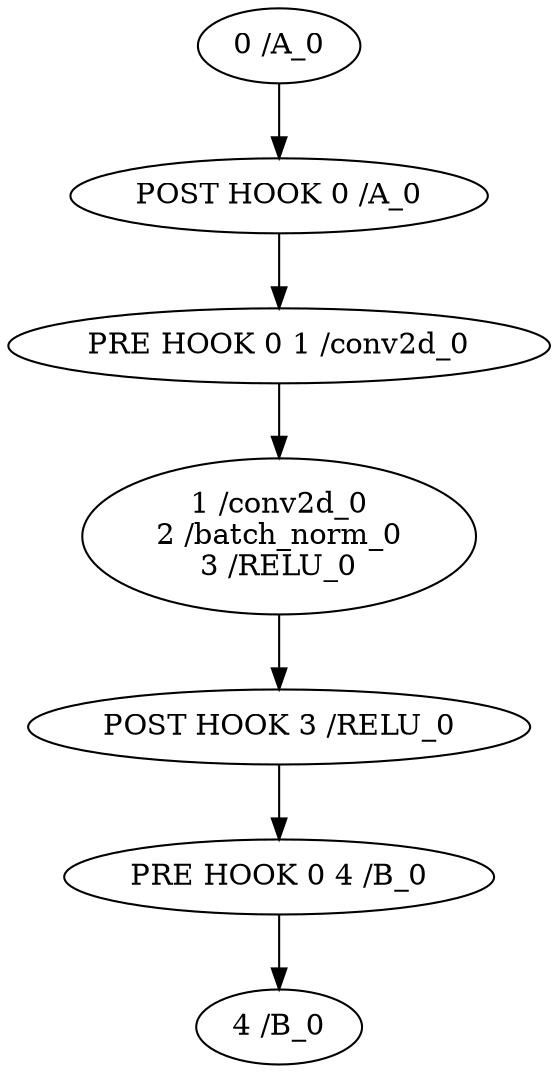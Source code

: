 strict digraph  {
"0 /A_0" [associated_ip_node_keys="{'POST HOOK 0 /A_0'}", is_merged=False, node_type="InsertionPointGraphNodeType.OPERATOR", regular_node_data="0 /A_0 A"];
"4 /B_0" [associated_ip_node_keys="{'POST HOOK 4 /B_0'}", is_merged=False, node_type="InsertionPointGraphNodeType.OPERATOR", regular_node_data="4 /B_0 B"];
"POST HOOK 0 /A_0" [insertion_point_data="TargetType.OPERATOR_POST_HOOK /A_0", node_type="InsertionPointGraphNodeType.INSERTION_POINT"];
"PRE HOOK 0 1 /conv2d_0" [insertion_point_data="TargetType.OPERATOR_PRE_HOOK 0 /conv2d_0", node_type="InsertionPointGraphNodeType.INSERTION_POINT"];
"POST HOOK 3 /RELU_0" [insertion_point_data="TargetType.OPERATOR_POST_HOOK /RELU_0", node_type="InsertionPointGraphNodeType.INSERTION_POINT"];
"PRE HOOK 0 4 /B_0" [insertion_point_data="TargetType.OPERATOR_PRE_HOOK 0 /B_0", node_type="InsertionPointGraphNodeType.INSERTION_POINT"];
"1 /conv2d_0\n2 /batch_norm_0\n3 /RELU_0\n" [associated_ip_node_keys="{'POST HOOK 3 /RELU_0', 'PRE HOOK 0 1 /conv2d_0'}", is_merged=True, merged_node_list="[1 /conv2d_0 conv2d, 2 /batch_norm_0 batch_norm, 3 /RELU_0 RELU]", node_type="InsertionPointGraphNodeType.OPERATOR", regular_node_data="1 /conv2d_0 conv2d"];
"0 /A_0" -> "POST HOOK 0 /A_0";
"POST HOOK 0 /A_0" -> "PRE HOOK 0 1 /conv2d_0";
"PRE HOOK 0 1 /conv2d_0" -> "1 /conv2d_0\n2 /batch_norm_0\n3 /RELU_0\n";
"POST HOOK 3 /RELU_0" -> "PRE HOOK 0 4 /B_0";
"PRE HOOK 0 4 /B_0" -> "4 /B_0";
"1 /conv2d_0\n2 /batch_norm_0\n3 /RELU_0\n" -> "POST HOOK 3 /RELU_0";
}
